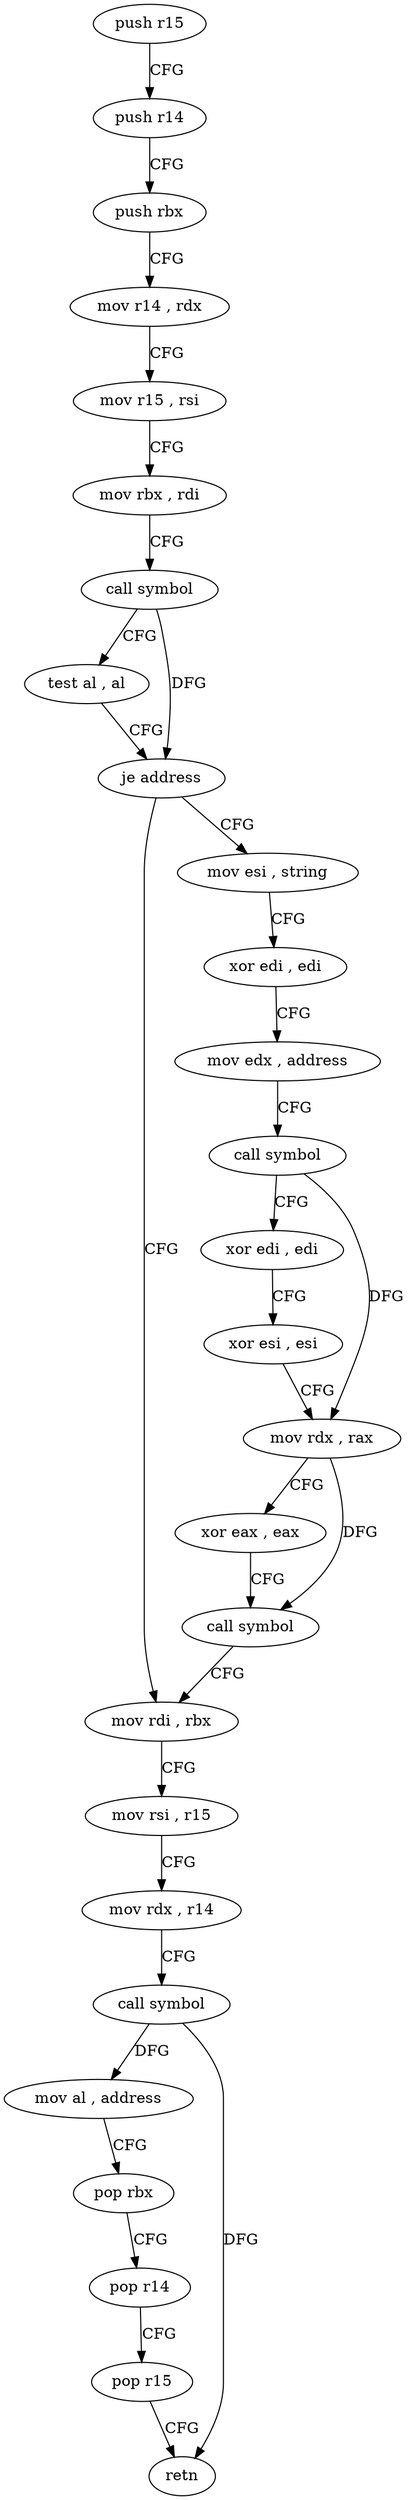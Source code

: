 digraph "func" {
"4241248" [label = "push r15" ]
"4241250" [label = "push r14" ]
"4241252" [label = "push rbx" ]
"4241253" [label = "mov r14 , rdx" ]
"4241256" [label = "mov r15 , rsi" ]
"4241259" [label = "mov rbx , rdi" ]
"4241262" [label = "call symbol" ]
"4241267" [label = "test al , al" ]
"4241269" [label = "je address" ]
"4241302" [label = "mov rdi , rbx" ]
"4241271" [label = "mov esi , string" ]
"4241305" [label = "mov rsi , r15" ]
"4241308" [label = "mov rdx , r14" ]
"4241311" [label = "call symbol" ]
"4241316" [label = "mov al , address" ]
"4241318" [label = "pop rbx" ]
"4241319" [label = "pop r14" ]
"4241321" [label = "pop r15" ]
"4241323" [label = "retn" ]
"4241276" [label = "xor edi , edi" ]
"4241278" [label = "mov edx , address" ]
"4241283" [label = "call symbol" ]
"4241288" [label = "xor edi , edi" ]
"4241290" [label = "xor esi , esi" ]
"4241292" [label = "mov rdx , rax" ]
"4241295" [label = "xor eax , eax" ]
"4241297" [label = "call symbol" ]
"4241248" -> "4241250" [ label = "CFG" ]
"4241250" -> "4241252" [ label = "CFG" ]
"4241252" -> "4241253" [ label = "CFG" ]
"4241253" -> "4241256" [ label = "CFG" ]
"4241256" -> "4241259" [ label = "CFG" ]
"4241259" -> "4241262" [ label = "CFG" ]
"4241262" -> "4241267" [ label = "CFG" ]
"4241262" -> "4241269" [ label = "DFG" ]
"4241267" -> "4241269" [ label = "CFG" ]
"4241269" -> "4241302" [ label = "CFG" ]
"4241269" -> "4241271" [ label = "CFG" ]
"4241302" -> "4241305" [ label = "CFG" ]
"4241271" -> "4241276" [ label = "CFG" ]
"4241305" -> "4241308" [ label = "CFG" ]
"4241308" -> "4241311" [ label = "CFG" ]
"4241311" -> "4241316" [ label = "DFG" ]
"4241311" -> "4241323" [ label = "DFG" ]
"4241316" -> "4241318" [ label = "CFG" ]
"4241318" -> "4241319" [ label = "CFG" ]
"4241319" -> "4241321" [ label = "CFG" ]
"4241321" -> "4241323" [ label = "CFG" ]
"4241276" -> "4241278" [ label = "CFG" ]
"4241278" -> "4241283" [ label = "CFG" ]
"4241283" -> "4241288" [ label = "CFG" ]
"4241283" -> "4241292" [ label = "DFG" ]
"4241288" -> "4241290" [ label = "CFG" ]
"4241290" -> "4241292" [ label = "CFG" ]
"4241292" -> "4241295" [ label = "CFG" ]
"4241292" -> "4241297" [ label = "DFG" ]
"4241295" -> "4241297" [ label = "CFG" ]
"4241297" -> "4241302" [ label = "CFG" ]
}
